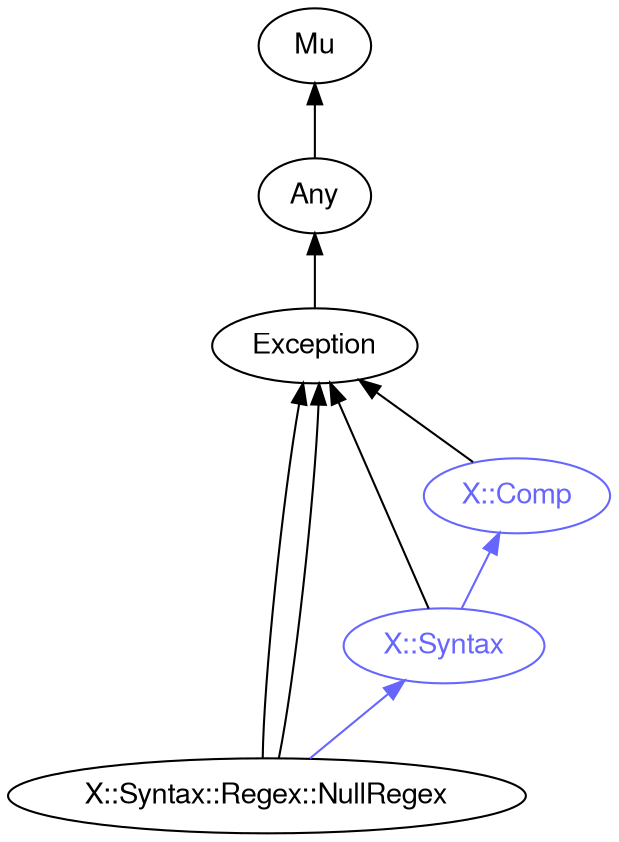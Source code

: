 digraph "perl6-type-graph" {
    rankdir=BT;
    splines=polyline;
    overlap=false; 
    // Types
    "X::Syntax::Regex::NullRegex" [color="#000000", fontcolor="#000000", href="/type/X::Syntax::Regex::NullRegex", fontname="FreeSans"];
    "Mu" [color="#000000", fontcolor="#000000", href="/type/Mu", fontname="FreeSans"];
    "Any" [color="#000000", fontcolor="#000000", href="/type/Any", fontname="FreeSans"];
    "Exception" [color="#000000", fontcolor="#000000", href="/type/Exception", fontname="FreeSans"];
    "X::Comp" [color="#6666FF", fontcolor="#6666FF", href="/type/X::Comp", fontname="FreeSans"];
    "X::Syntax" [color="#6666FF", fontcolor="#6666FF", href="/type/X::Syntax", fontname="FreeSans"];

    // Superclasses
    "X::Syntax::Regex::NullRegex" -> "Exception" [color="#000000"];
    "X::Syntax::Regex::NullRegex" -> "Exception" [color="#000000"];
    "Any" -> "Mu" [color="#000000"];
    "Exception" -> "Any" [color="#000000"];
    "X::Comp" -> "Exception" [color="#000000"];
    "X::Syntax" -> "Exception" [color="#000000"];

    // Roles
    "X::Syntax::Regex::NullRegex" -> "X::Syntax" [color="#6666FF"];
    "X::Syntax" -> "X::Comp" [color="#6666FF"];
}
